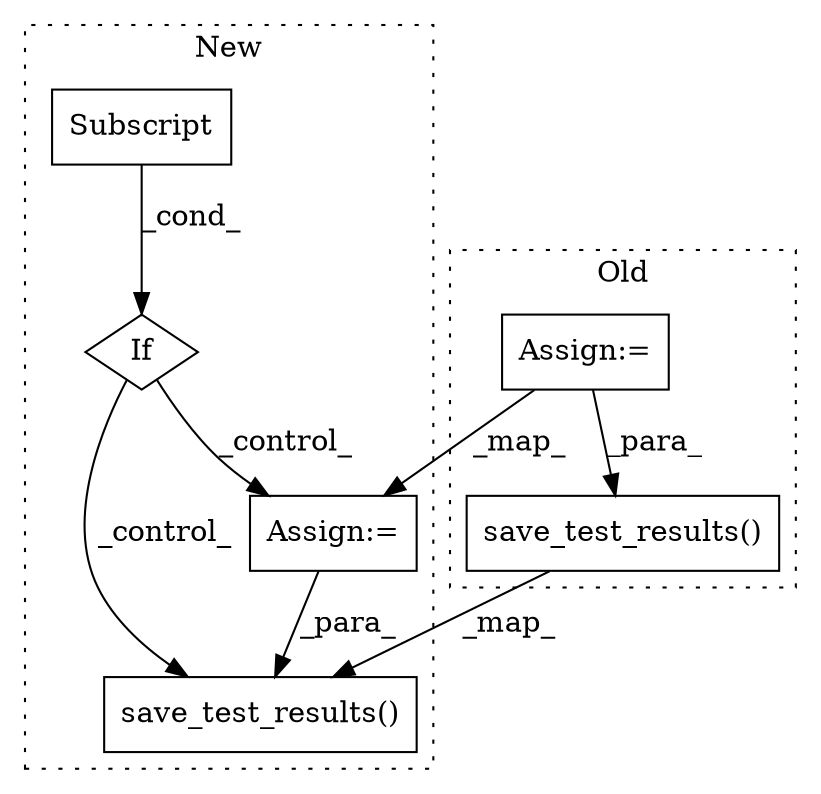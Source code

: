 digraph G {
subgraph cluster0 {
1 [label="save_test_results()" a="75" s="2275,2338" l="32,1" shape="box"];
3 [label="Assign:=" a="68" s="2230" l="3" shape="box"];
label = "Old";
style="dotted";
}
subgraph cluster1 {
2 [label="save_test_results()" a="75" s="2819,2940" l="32,1" shape="box"];
4 [label="Assign:=" a="68" s="2766" l="3" shape="box"];
5 [label="If" a="96" s="2515" l="3" shape="diamond"];
6 [label="Subscript" a="63" s="2518,0" l="40,0" shape="box"];
label = "New";
style="dotted";
}
1 -> 2 [label="_map_"];
3 -> 1 [label="_para_"];
3 -> 4 [label="_map_"];
4 -> 2 [label="_para_"];
5 -> 4 [label="_control_"];
5 -> 2 [label="_control_"];
6 -> 5 [label="_cond_"];
}